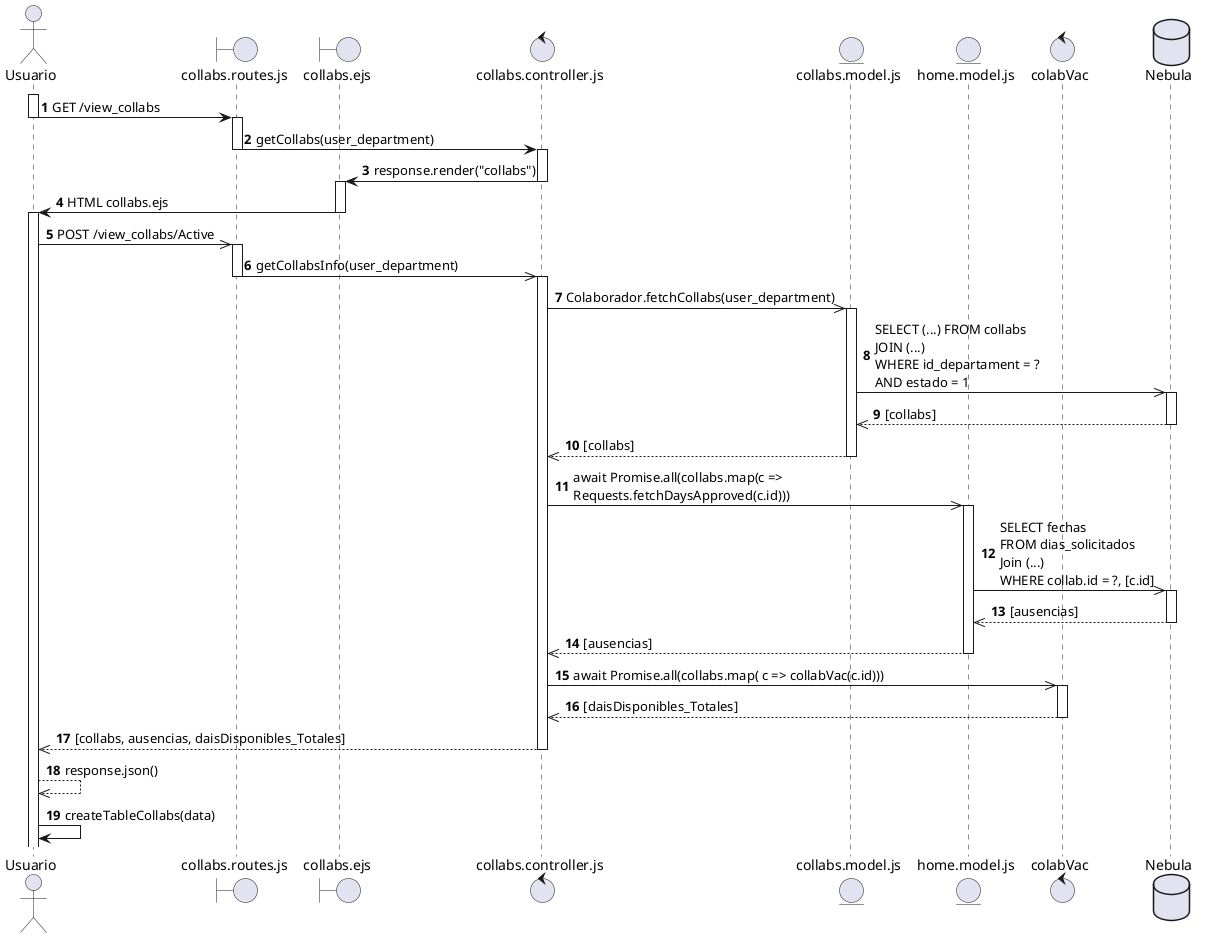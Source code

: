 @startuml Prueba
autonumber
actor Usuario as u
boundary collabs.routes.js as cr
boundary collabs.ejs as ce
control collabs.controller.js as cc
entity collabs.model.js as cm
entity home.model.js as mm
control colabVac as cV
database Nebula as db

activate u
u -> cr : GET /view_collabs
deactivate u
activate cr
cr -> cc : getCollabs(user_department)
deactivate cr
activate cc 
cc -> ce : response.render("collabs")
deactivate cc
activate ce
ce -> u : HTML collabs.ejs
deactivate ce
activate u
u ->> cr : POST /view_collabs/Active
activate cr
cr ->> cc : getCollabsInfo(user_department)
deactivate cr
activate cc
cc ->> cm : Colaborador.fetchCollabs(user_department)
activate cm
cm ->> db : SELECT (...) FROM collabs \nJOIN (...) \nWHERE id_departament = ?\nAND estado = 1
activate db
db -->> cm : [collabs]
deactivate db
cm -->> cc : [collabs]
deactivate cm
cc ->> mm : await Promise.all(collabs.map(c => \nRequests.fetchDaysApproved(c.id)))
activate mm
mm ->> db : SELECT fechas \nFROM dias_solicitados \nJoin (...) \nWHERE collab.id = ?, [c.id]
activate db
db -->> mm : [ausencias]
deactivate db
mm -->> cc : [ausencias]
deactivate mm
cc ->> cV : await Promise.all(collabs.map( c => collabVac(c.id)))
activate cV
cV -->> cc : [daisDisponibles_Totales]
deactivate cV
cc -->> u : [collabs, ausencias, daisDisponibles_Totales]
deactivate cc
u -->> u : response.json()
u -> u : createTableCollabs(data)


@enduml